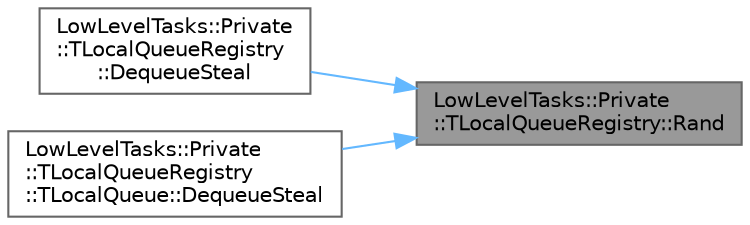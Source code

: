 digraph "LowLevelTasks::Private::TLocalQueueRegistry::Rand"
{
 // INTERACTIVE_SVG=YES
 // LATEX_PDF_SIZE
  bgcolor="transparent";
  edge [fontname=Helvetica,fontsize=10,labelfontname=Helvetica,labelfontsize=10];
  node [fontname=Helvetica,fontsize=10,shape=box,height=0.2,width=0.4];
  rankdir="RL";
  Node1 [id="Node000001",label="LowLevelTasks::Private\l::TLocalQueueRegistry::Rand",height=0.2,width=0.4,color="gray40", fillcolor="grey60", style="filled", fontcolor="black",tooltip=" "];
  Node1 -> Node2 [id="edge1_Node000001_Node000002",dir="back",color="steelblue1",style="solid",tooltip=" "];
  Node2 [id="Node000002",label="LowLevelTasks::Private\l::TLocalQueueRegistry\l::DequeueSteal",height=0.2,width=0.4,color="grey40", fillcolor="white", style="filled",URL="$da/d42/classLowLevelTasks_1_1Private_1_1TLocalQueueRegistry.html#ad362ddb2c9d3b48f6ab42b0846c7a798",tooltip=" "];
  Node1 -> Node3 [id="edge2_Node000001_Node000003",dir="back",color="steelblue1",style="solid",tooltip=" "];
  Node3 [id="Node000003",label="LowLevelTasks::Private\l::TLocalQueueRegistry\l::TLocalQueue::DequeueSteal",height=0.2,width=0.4,color="grey40", fillcolor="white", style="filled",URL="$d4/dbd/classLowLevelTasks_1_1Private_1_1TLocalQueueRegistry_1_1TLocalQueue.html#aba649ade0ab15d52dfc97de7832b3417",tooltip=" "];
}
